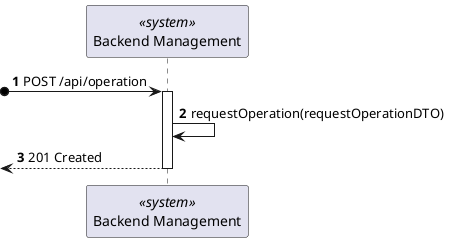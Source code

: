 @startuml

autonumber
participant SYS as "Backend Management" <<system>>

?o-> SYS : POST /api/operation
activate SYS

SYS -> SYS : requestOperation(requestOperationDTO)
<-- SYS : 201 Created
deactivate SYS


@enduml